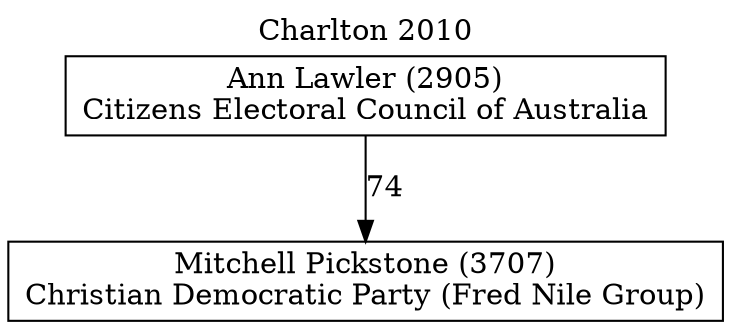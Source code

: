 // House preference flow
digraph "Mitchell Pickstone (3707)_Charlton_2010" {
	graph [label="Charlton 2010" labelloc=t mclimit=10]
	node [shape=box]
	"Mitchell Pickstone (3707)" [label="Mitchell Pickstone (3707)
Christian Democratic Party (Fred Nile Group)"]
	"Ann Lawler (2905)" [label="Ann Lawler (2905)
Citizens Electoral Council of Australia"]
	"Ann Lawler (2905)" -> "Mitchell Pickstone (3707)" [label=74]
}
